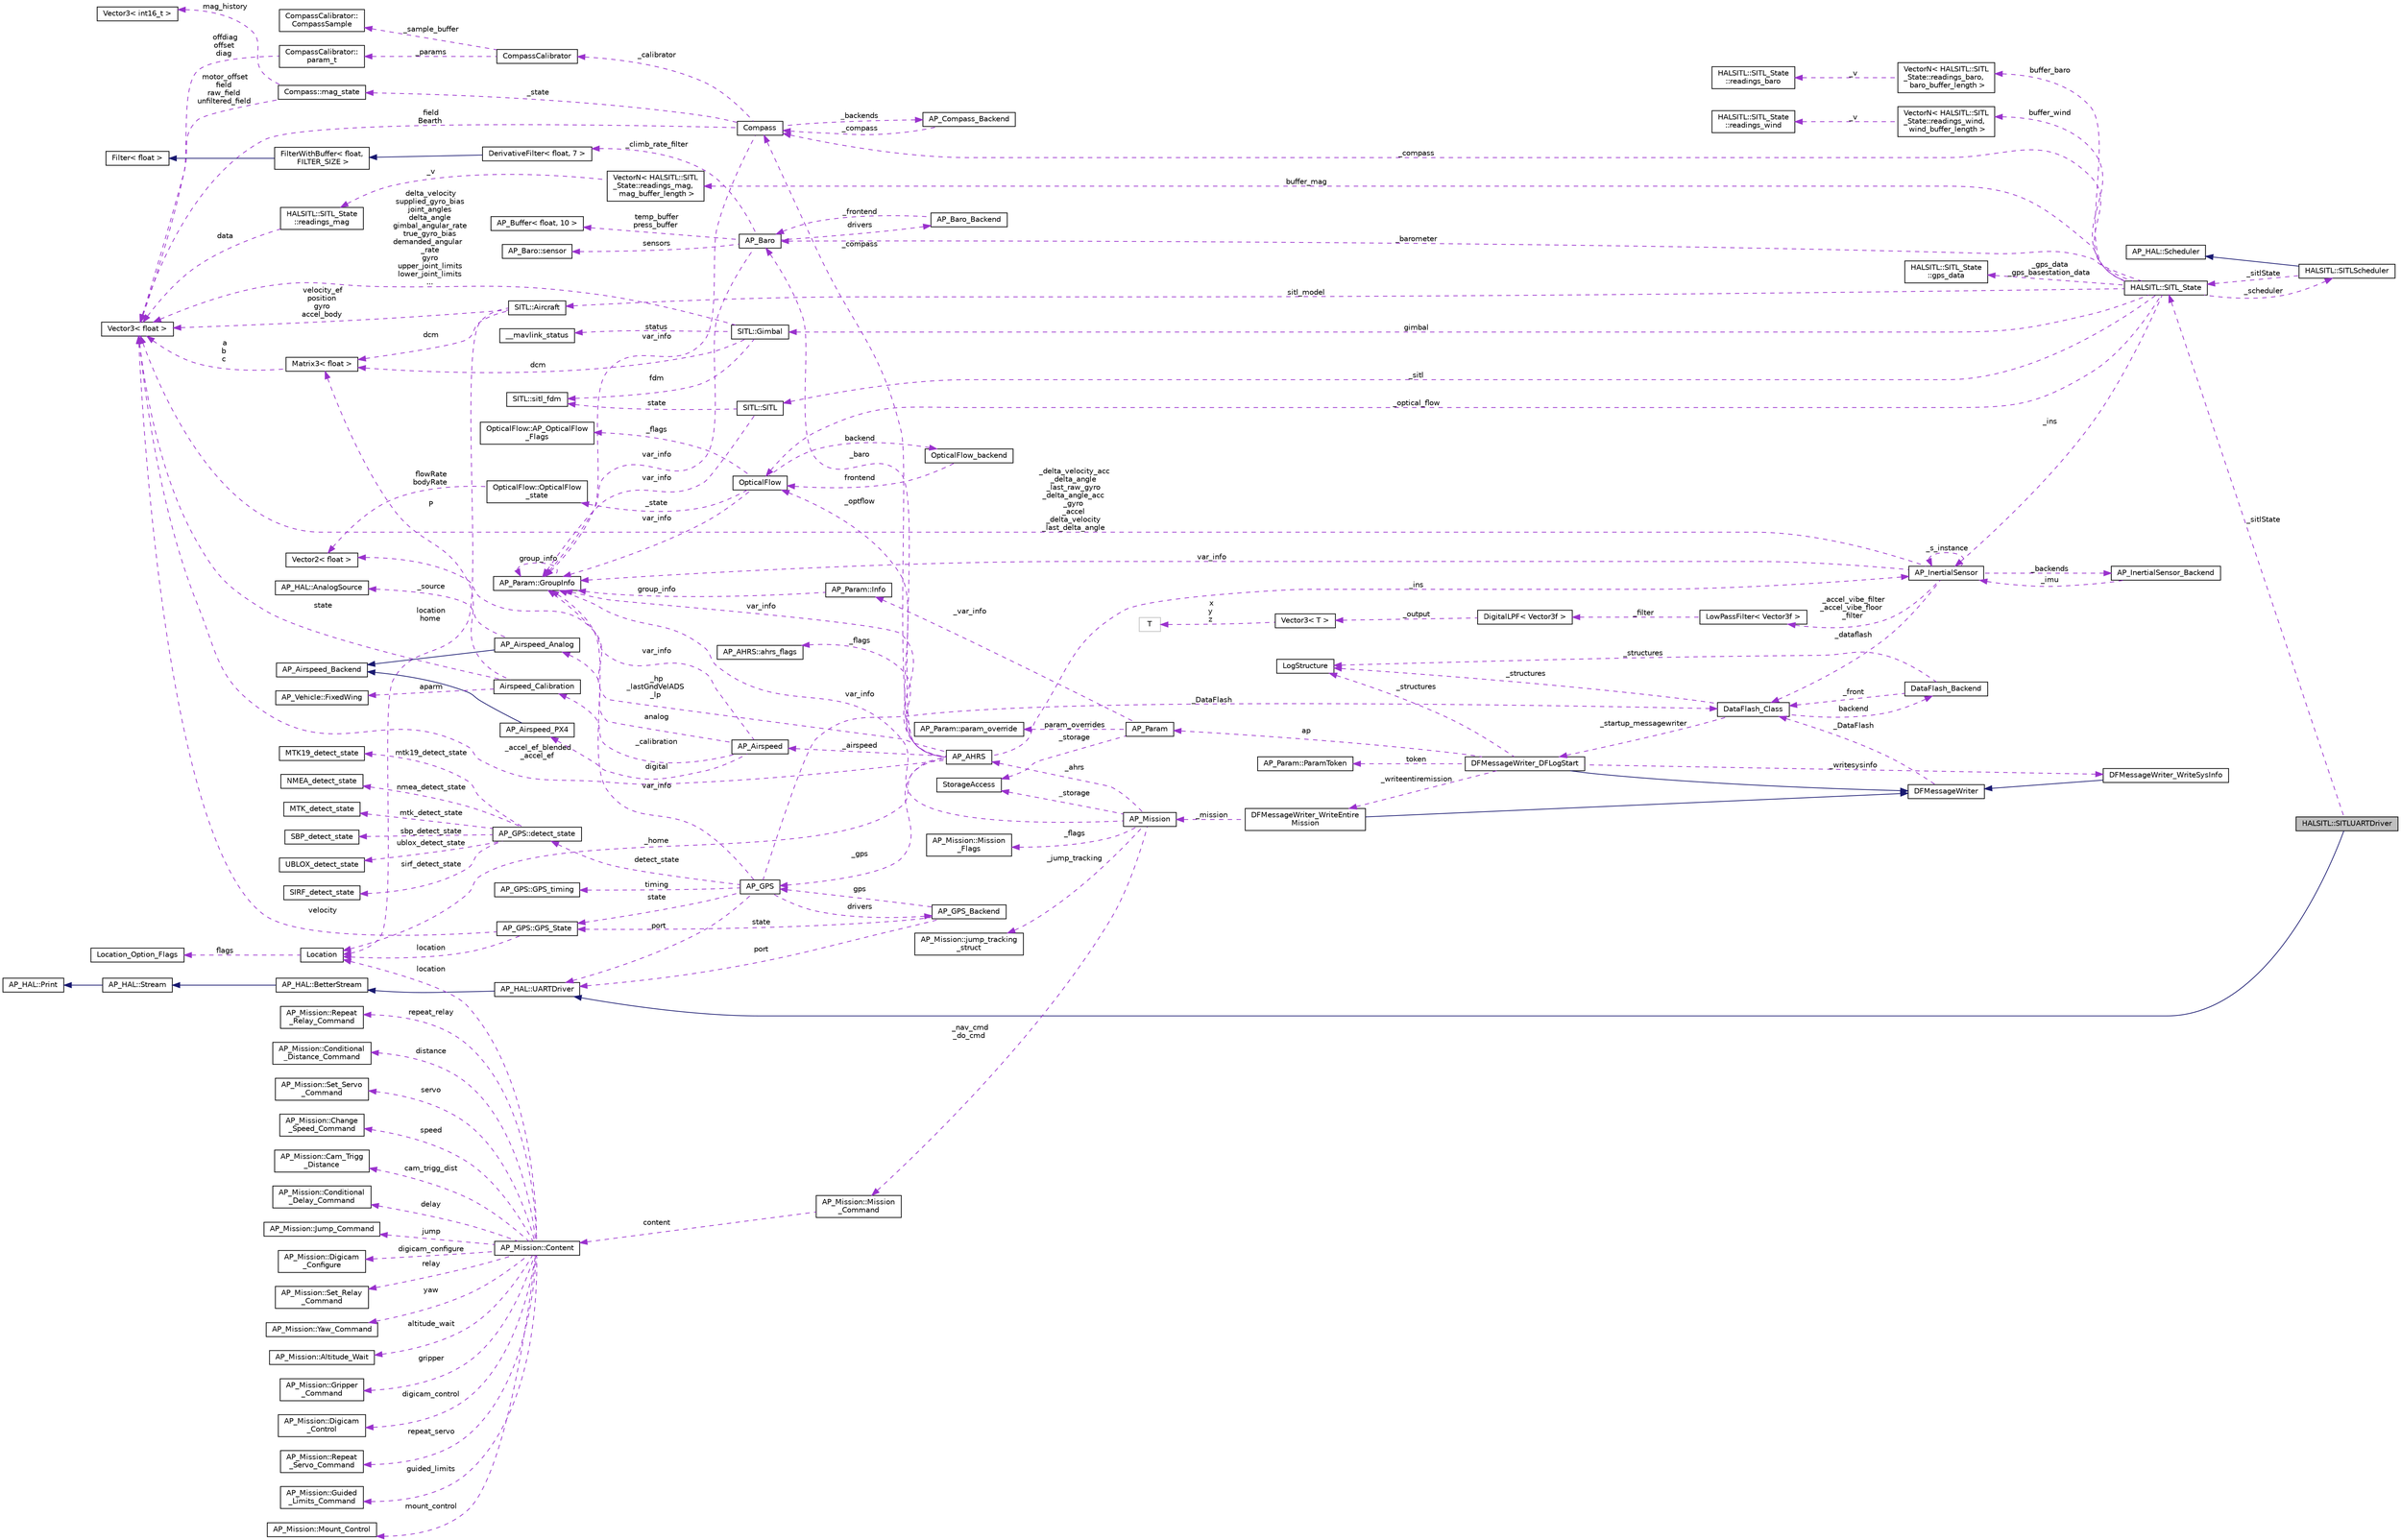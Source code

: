 digraph "HALSITL::SITLUARTDriver"
{
 // INTERACTIVE_SVG=YES
  edge [fontname="Helvetica",fontsize="10",labelfontname="Helvetica",labelfontsize="10"];
  node [fontname="Helvetica",fontsize="10",shape=record];
  rankdir="LR";
  Node1 [label="HALSITL::SITLUARTDriver",height=0.2,width=0.4,color="black", fillcolor="grey75", style="filled", fontcolor="black"];
  Node2 -> Node1 [dir="back",color="midnightblue",fontsize="10",style="solid",fontname="Helvetica"];
  Node2 [label="AP_HAL::UARTDriver",height=0.2,width=0.4,color="black", fillcolor="white", style="filled",URL="$classAP__HAL_1_1UARTDriver.html"];
  Node3 -> Node2 [dir="back",color="midnightblue",fontsize="10",style="solid",fontname="Helvetica"];
  Node3 [label="AP_HAL::BetterStream",height=0.2,width=0.4,color="black", fillcolor="white", style="filled",URL="$classAP__HAL_1_1BetterStream.html"];
  Node4 -> Node3 [dir="back",color="midnightblue",fontsize="10",style="solid",fontname="Helvetica"];
  Node4 [label="AP_HAL::Stream",height=0.2,width=0.4,color="black", fillcolor="white", style="filled",URL="$classAP__HAL_1_1Stream.html"];
  Node5 -> Node4 [dir="back",color="midnightblue",fontsize="10",style="solid",fontname="Helvetica"];
  Node5 [label="AP_HAL::Print",height=0.2,width=0.4,color="black", fillcolor="white", style="filled",URL="$classAP__HAL_1_1Print.html"];
  Node6 -> Node1 [dir="back",color="darkorchid3",fontsize="10",style="dashed",label=" _sitlState" ,fontname="Helvetica"];
  Node6 [label="HALSITL::SITL_State",height=0.2,width=0.4,color="black", fillcolor="white", style="filled",URL="$classHALSITL_1_1SITL__State.html"];
  Node7 -> Node6 [dir="back",color="darkorchid3",fontsize="10",style="dashed",label=" gimbal" ,fontname="Helvetica"];
  Node7 [label="SITL::Gimbal",height=0.2,width=0.4,color="black", fillcolor="white", style="filled",URL="$classSITL_1_1Gimbal.html"];
  Node8 -> Node7 [dir="back",color="darkorchid3",fontsize="10",style="dashed",label=" dcm" ,fontname="Helvetica"];
  Node8 [label="Matrix3\< float \>",height=0.2,width=0.4,color="black", fillcolor="white", style="filled",URL="$classMatrix3.html"];
  Node9 -> Node8 [dir="back",color="darkorchid3",fontsize="10",style="dashed",label=" a\nb\nc" ,fontname="Helvetica"];
  Node9 [label="Vector3\< float \>",height=0.2,width=0.4,color="black", fillcolor="white", style="filled",URL="$classVector3.html"];
  Node10 -> Node7 [dir="back",color="darkorchid3",fontsize="10",style="dashed",label=" status" ,fontname="Helvetica"];
  Node10 [label="__mavlink_status",height=0.2,width=0.4,color="black", fillcolor="white", style="filled",URL="$struct____mavlink__status.html"];
  Node9 -> Node7 [dir="back",color="darkorchid3",fontsize="10",style="dashed",label=" delta_velocity\nsupplied_gyro_bias\njoint_angles\ndelta_angle\ngimbal_angular_rate\ntrue_gyro_bias\ndemanded_angular\l_rate\ngyro\nupper_joint_limits\nlower_joint_limits\n..." ,fontname="Helvetica"];
  Node11 -> Node7 [dir="back",color="darkorchid3",fontsize="10",style="dashed",label=" fdm" ,fontname="Helvetica"];
  Node11 [label="SITL::sitl_fdm",height=0.2,width=0.4,color="black", fillcolor="white", style="filled",URL="$structSITL_1_1sitl__fdm.html"];
  Node12 -> Node6 [dir="back",color="darkorchid3",fontsize="10",style="dashed",label=" sitl_model" ,fontname="Helvetica"];
  Node12 [label="SITL::Aircraft",height=0.2,width=0.4,color="black", fillcolor="white", style="filled",URL="$classSITL_1_1Aircraft.html"];
  Node8 -> Node12 [dir="back",color="darkorchid3",fontsize="10",style="dashed",label=" dcm" ,fontname="Helvetica"];
  Node9 -> Node12 [dir="back",color="darkorchid3",fontsize="10",style="dashed",label=" velocity_ef\nposition\ngyro\naccel_body" ,fontname="Helvetica"];
  Node13 -> Node12 [dir="back",color="darkorchid3",fontsize="10",style="dashed",label=" location\nhome" ,fontname="Helvetica"];
  Node13 [label="Location",height=0.2,width=0.4,color="black", fillcolor="white", style="filled",URL="$structLocation.html"];
  Node14 -> Node13 [dir="back",color="darkorchid3",fontsize="10",style="dashed",label=" flags" ,fontname="Helvetica"];
  Node14 [label="Location_Option_Flags",height=0.2,width=0.4,color="black", fillcolor="white", style="filled",URL="$structLocation__Option__Flags.html"];
  Node15 -> Node6 [dir="back",color="darkorchid3",fontsize="10",style="dashed",label=" buffer_baro" ,fontname="Helvetica"];
  Node15 [label="VectorN\< HALSITL::SITL\l_State::readings_baro,\l baro_buffer_length \>",height=0.2,width=0.4,color="black", fillcolor="white", style="filled",URL="$classVectorN.html"];
  Node16 -> Node15 [dir="back",color="darkorchid3",fontsize="10",style="dashed",label=" _v" ,fontname="Helvetica"];
  Node16 [label="HALSITL::SITL_State\l::readings_baro",height=0.2,width=0.4,color="black", fillcolor="white", style="filled",URL="$structHALSITL_1_1SITL__State_1_1readings__baro.html"];
  Node17 -> Node6 [dir="back",color="darkorchid3",fontsize="10",style="dashed",label=" buffer_mag" ,fontname="Helvetica"];
  Node17 [label="VectorN\< HALSITL::SITL\l_State::readings_mag,\l mag_buffer_length \>",height=0.2,width=0.4,color="black", fillcolor="white", style="filled",URL="$classVectorN.html"];
  Node18 -> Node17 [dir="back",color="darkorchid3",fontsize="10",style="dashed",label=" _v" ,fontname="Helvetica"];
  Node18 [label="HALSITL::SITL_State\l::readings_mag",height=0.2,width=0.4,color="black", fillcolor="white", style="filled",URL="$structHALSITL_1_1SITL__State_1_1readings__mag.html"];
  Node9 -> Node18 [dir="back",color="darkorchid3",fontsize="10",style="dashed",label=" data" ,fontname="Helvetica"];
  Node19 -> Node6 [dir="back",color="darkorchid3",fontsize="10",style="dashed",label=" _barometer" ,fontname="Helvetica"];
  Node19 [label="AP_Baro",height=0.2,width=0.4,color="black", fillcolor="white", style="filled",URL="$classAP__Baro.html"];
  Node20 -> Node19 [dir="back",color="darkorchid3",fontsize="10",style="dashed",label=" sensors" ,fontname="Helvetica"];
  Node20 [label="AP_Baro::sensor",height=0.2,width=0.4,color="black", fillcolor="white", style="filled",URL="$structAP__Baro_1_1sensor.html"];
  Node21 -> Node19 [dir="back",color="darkorchid3",fontsize="10",style="dashed",label=" temp_buffer\npress_buffer" ,fontname="Helvetica"];
  Node21 [label="AP_Buffer\< float, 10 \>",height=0.2,width=0.4,color="black", fillcolor="white", style="filled",URL="$classAP__Buffer.html"];
  Node22 -> Node19 [dir="back",color="darkorchid3",fontsize="10",style="dashed",label=" _climb_rate_filter" ,fontname="Helvetica"];
  Node22 [label="DerivativeFilter\< float, 7 \>",height=0.2,width=0.4,color="black", fillcolor="white", style="filled",URL="$classDerivativeFilter.html"];
  Node23 -> Node22 [dir="back",color="midnightblue",fontsize="10",style="solid",fontname="Helvetica"];
  Node23 [label="FilterWithBuffer\< float,\l FILTER_SIZE \>",height=0.2,width=0.4,color="black", fillcolor="white", style="filled",URL="$classFilterWithBuffer.html"];
  Node24 -> Node23 [dir="back",color="midnightblue",fontsize="10",style="solid",fontname="Helvetica"];
  Node24 [label="Filter\< float \>",height=0.2,width=0.4,color="black", fillcolor="white", style="filled",URL="$classFilter.html"];
  Node25 -> Node19 [dir="back",color="darkorchid3",fontsize="10",style="dashed",label=" var_info" ,fontname="Helvetica"];
  Node25 [label="AP_Param::GroupInfo",height=0.2,width=0.4,color="black", fillcolor="white", style="filled",URL="$structAP__Param_1_1GroupInfo.html"];
  Node25 -> Node25 [dir="back",color="darkorchid3",fontsize="10",style="dashed",label=" group_info" ,fontname="Helvetica"];
  Node26 -> Node19 [dir="back",color="darkorchid3",fontsize="10",style="dashed",label=" drivers" ,fontname="Helvetica"];
  Node26 [label="AP_Baro_Backend",height=0.2,width=0.4,color="black", fillcolor="white", style="filled",URL="$classAP__Baro__Backend.html",tooltip="-*- tab-width: 4; Mode: C++; c-basic-offset: 4; indent-tabs-mode: nil -*- "];
  Node19 -> Node26 [dir="back",color="darkorchid3",fontsize="10",style="dashed",label=" _frontend" ,fontname="Helvetica"];
  Node27 -> Node6 [dir="back",color="darkorchid3",fontsize="10",style="dashed",label=" _sitl" ,fontname="Helvetica"];
  Node27 [label="SITL::SITL",height=0.2,width=0.4,color="black", fillcolor="white", style="filled",URL="$classSITL_1_1SITL.html"];
  Node25 -> Node27 [dir="back",color="darkorchid3",fontsize="10",style="dashed",label=" var_info" ,fontname="Helvetica"];
  Node11 -> Node27 [dir="back",color="darkorchid3",fontsize="10",style="dashed",label=" state" ,fontname="Helvetica"];
  Node28 -> Node6 [dir="back",color="darkorchid3",fontsize="10",style="dashed",label=" _optical_flow" ,fontname="Helvetica"];
  Node28 [label="OpticalFlow",height=0.2,width=0.4,color="black", fillcolor="white", style="filled",URL="$classOpticalFlow.html"];
  Node25 -> Node28 [dir="back",color="darkorchid3",fontsize="10",style="dashed",label=" var_info" ,fontname="Helvetica"];
  Node29 -> Node28 [dir="back",color="darkorchid3",fontsize="10",style="dashed",label=" _state" ,fontname="Helvetica"];
  Node29 [label="OpticalFlow::OpticalFlow\l_state",height=0.2,width=0.4,color="black", fillcolor="white", style="filled",URL="$structOpticalFlow_1_1OpticalFlow__state.html"];
  Node30 -> Node29 [dir="back",color="darkorchid3",fontsize="10",style="dashed",label=" flowRate\nbodyRate" ,fontname="Helvetica"];
  Node30 [label="Vector2\< float \>",height=0.2,width=0.4,color="black", fillcolor="white", style="filled",URL="$structVector2.html"];
  Node31 -> Node28 [dir="back",color="darkorchid3",fontsize="10",style="dashed",label=" backend" ,fontname="Helvetica"];
  Node31 [label="OpticalFlow_backend",height=0.2,width=0.4,color="black", fillcolor="white", style="filled",URL="$classOpticalFlow__backend.html"];
  Node28 -> Node31 [dir="back",color="darkorchid3",fontsize="10",style="dashed",label=" frontend" ,fontname="Helvetica"];
  Node32 -> Node28 [dir="back",color="darkorchid3",fontsize="10",style="dashed",label=" _flags" ,fontname="Helvetica"];
  Node32 [label="OpticalFlow::AP_OpticalFlow\l_Flags",height=0.2,width=0.4,color="black", fillcolor="white", style="filled",URL="$structOpticalFlow_1_1AP__OpticalFlow__Flags.html"];
  Node33 -> Node6 [dir="back",color="darkorchid3",fontsize="10",style="dashed",label=" _ins" ,fontname="Helvetica"];
  Node33 [label="AP_InertialSensor",height=0.2,width=0.4,color="black", fillcolor="white", style="filled",URL="$classAP__InertialSensor.html"];
  Node34 -> Node33 [dir="back",color="darkorchid3",fontsize="10",style="dashed",label=" _accel_vibe_filter\n_accel_vibe_floor\l_filter" ,fontname="Helvetica"];
  Node34 [label="LowPassFilter\< Vector3f \>",height=0.2,width=0.4,color="black", fillcolor="white", style="filled",URL="$classLowPassFilter.html"];
  Node35 -> Node34 [dir="back",color="darkorchid3",fontsize="10",style="dashed",label=" _filter" ,fontname="Helvetica"];
  Node35 [label="DigitalLPF\< Vector3f \>",height=0.2,width=0.4,color="black", fillcolor="white", style="filled",URL="$classDigitalLPF.html"];
  Node36 -> Node35 [dir="back",color="darkorchid3",fontsize="10",style="dashed",label=" _output" ,fontname="Helvetica"];
  Node36 [label="Vector3\< T \>",height=0.2,width=0.4,color="black", fillcolor="white", style="filled",URL="$classVector3.html"];
  Node37 -> Node36 [dir="back",color="darkorchid3",fontsize="10",style="dashed",label=" x\ny\nz" ,fontname="Helvetica"];
  Node37 [label="T",height=0.2,width=0.4,color="grey75", fillcolor="white", style="filled"];
  Node38 -> Node33 [dir="back",color="darkorchid3",fontsize="10",style="dashed",label=" _backends" ,fontname="Helvetica"];
  Node38 [label="AP_InertialSensor_Backend",height=0.2,width=0.4,color="black", fillcolor="white", style="filled",URL="$classAP__InertialSensor__Backend.html"];
  Node33 -> Node38 [dir="back",color="darkorchid3",fontsize="10",style="dashed",label=" _imu" ,fontname="Helvetica"];
  Node39 -> Node33 [dir="back",color="darkorchid3",fontsize="10",style="dashed",label=" _dataflash" ,fontname="Helvetica"];
  Node39 [label="DataFlash_Class",height=0.2,width=0.4,color="black", fillcolor="white", style="filled",URL="$classDataFlash__Class.html"];
  Node40 -> Node39 [dir="back",color="darkorchid3",fontsize="10",style="dashed",label=" _structures" ,fontname="Helvetica"];
  Node40 [label="LogStructure",height=0.2,width=0.4,color="black", fillcolor="white", style="filled",URL="$structLogStructure.html"];
  Node41 -> Node39 [dir="back",color="darkorchid3",fontsize="10",style="dashed",label=" backend" ,fontname="Helvetica"];
  Node41 [label="DataFlash_Backend",height=0.2,width=0.4,color="black", fillcolor="white", style="filled",URL="$classDataFlash__Backend.html"];
  Node40 -> Node41 [dir="back",color="darkorchid3",fontsize="10",style="dashed",label=" _structures" ,fontname="Helvetica"];
  Node39 -> Node41 [dir="back",color="darkorchid3",fontsize="10",style="dashed",label=" _front" ,fontname="Helvetica"];
  Node42 -> Node39 [dir="back",color="darkorchid3",fontsize="10",style="dashed",label=" _startup_messagewriter" ,fontname="Helvetica"];
  Node42 [label="DFMessageWriter_DFLogStart",height=0.2,width=0.4,color="black", fillcolor="white", style="filled",URL="$classDFMessageWriter__DFLogStart.html"];
  Node43 -> Node42 [dir="back",color="midnightblue",fontsize="10",style="solid",fontname="Helvetica"];
  Node43 [label="DFMessageWriter",height=0.2,width=0.4,color="black", fillcolor="white", style="filled",URL="$classDFMessageWriter.html"];
  Node39 -> Node43 [dir="back",color="darkorchid3",fontsize="10",style="dashed",label=" _DataFlash" ,fontname="Helvetica"];
  Node44 -> Node42 [dir="back",color="darkorchid3",fontsize="10",style="dashed",label=" _writeentiremission" ,fontname="Helvetica"];
  Node44 [label="DFMessageWriter_WriteEntire\lMission",height=0.2,width=0.4,color="black", fillcolor="white", style="filled",URL="$classDFMessageWriter__WriteEntireMission.html"];
  Node43 -> Node44 [dir="back",color="midnightblue",fontsize="10",style="solid",fontname="Helvetica"];
  Node45 -> Node44 [dir="back",color="darkorchid3",fontsize="10",style="dashed",label=" _mission" ,fontname="Helvetica"];
  Node45 [label="AP_Mission",height=0.2,width=0.4,color="black", fillcolor="white", style="filled",URL="$classAP__Mission.html",tooltip="Object managing Mission. "];
  Node46 -> Node45 [dir="back",color="darkorchid3",fontsize="10",style="dashed",label=" _storage" ,fontname="Helvetica"];
  Node46 [label="StorageAccess",height=0.2,width=0.4,color="black", fillcolor="white", style="filled",URL="$classStorageAccess.html"];
  Node47 -> Node45 [dir="back",color="darkorchid3",fontsize="10",style="dashed",label=" _nav_cmd\n_do_cmd" ,fontname="Helvetica"];
  Node47 [label="AP_Mission::Mission\l_Command",height=0.2,width=0.4,color="black", fillcolor="white", style="filled",URL="$structAP__Mission_1_1Mission__Command.html"];
  Node48 -> Node47 [dir="back",color="darkorchid3",fontsize="10",style="dashed",label=" content" ,fontname="Helvetica"];
  Node48 [label="AP_Mission::Content",height=0.2,width=0.4,color="black", fillcolor="white", style="filled",URL="$unionAP__Mission_1_1Content.html"];
  Node49 -> Node48 [dir="back",color="darkorchid3",fontsize="10",style="dashed",label=" guided_limits" ,fontname="Helvetica"];
  Node49 [label="AP_Mission::Guided\l_Limits_Command",height=0.2,width=0.4,color="black", fillcolor="white", style="filled",URL="$structAP__Mission_1_1Guided__Limits__Command.html"];
  Node50 -> Node48 [dir="back",color="darkorchid3",fontsize="10",style="dashed",label=" mount_control" ,fontname="Helvetica"];
  Node50 [label="AP_Mission::Mount_Control",height=0.2,width=0.4,color="black", fillcolor="white", style="filled",URL="$structAP__Mission_1_1Mount__Control.html"];
  Node51 -> Node48 [dir="back",color="darkorchid3",fontsize="10",style="dashed",label=" repeat_relay" ,fontname="Helvetica"];
  Node51 [label="AP_Mission::Repeat\l_Relay_Command",height=0.2,width=0.4,color="black", fillcolor="white", style="filled",URL="$structAP__Mission_1_1Repeat__Relay__Command.html"];
  Node52 -> Node48 [dir="back",color="darkorchid3",fontsize="10",style="dashed",label=" distance" ,fontname="Helvetica"];
  Node52 [label="AP_Mission::Conditional\l_Distance_Command",height=0.2,width=0.4,color="black", fillcolor="white", style="filled",URL="$structAP__Mission_1_1Conditional__Distance__Command.html"];
  Node53 -> Node48 [dir="back",color="darkorchid3",fontsize="10",style="dashed",label=" servo" ,fontname="Helvetica"];
  Node53 [label="AP_Mission::Set_Servo\l_Command",height=0.2,width=0.4,color="black", fillcolor="white", style="filled",URL="$structAP__Mission_1_1Set__Servo__Command.html"];
  Node54 -> Node48 [dir="back",color="darkorchid3",fontsize="10",style="dashed",label=" speed" ,fontname="Helvetica"];
  Node54 [label="AP_Mission::Change\l_Speed_Command",height=0.2,width=0.4,color="black", fillcolor="white", style="filled",URL="$structAP__Mission_1_1Change__Speed__Command.html"];
  Node55 -> Node48 [dir="back",color="darkorchid3",fontsize="10",style="dashed",label=" cam_trigg_dist" ,fontname="Helvetica"];
  Node55 [label="AP_Mission::Cam_Trigg\l_Distance",height=0.2,width=0.4,color="black", fillcolor="white", style="filled",URL="$structAP__Mission_1_1Cam__Trigg__Distance.html"];
  Node56 -> Node48 [dir="back",color="darkorchid3",fontsize="10",style="dashed",label=" delay" ,fontname="Helvetica"];
  Node56 [label="AP_Mission::Conditional\l_Delay_Command",height=0.2,width=0.4,color="black", fillcolor="white", style="filled",URL="$structAP__Mission_1_1Conditional__Delay__Command.html"];
  Node57 -> Node48 [dir="back",color="darkorchid3",fontsize="10",style="dashed",label=" jump" ,fontname="Helvetica"];
  Node57 [label="AP_Mission::Jump_Command",height=0.2,width=0.4,color="black", fillcolor="white", style="filled",URL="$structAP__Mission_1_1Jump__Command.html"];
  Node13 -> Node48 [dir="back",color="darkorchid3",fontsize="10",style="dashed",label=" location" ,fontname="Helvetica"];
  Node58 -> Node48 [dir="back",color="darkorchid3",fontsize="10",style="dashed",label=" digicam_configure" ,fontname="Helvetica"];
  Node58 [label="AP_Mission::Digicam\l_Configure",height=0.2,width=0.4,color="black", fillcolor="white", style="filled",URL="$structAP__Mission_1_1Digicam__Configure.html"];
  Node59 -> Node48 [dir="back",color="darkorchid3",fontsize="10",style="dashed",label=" relay" ,fontname="Helvetica"];
  Node59 [label="AP_Mission::Set_Relay\l_Command",height=0.2,width=0.4,color="black", fillcolor="white", style="filled",URL="$structAP__Mission_1_1Set__Relay__Command.html"];
  Node60 -> Node48 [dir="back",color="darkorchid3",fontsize="10",style="dashed",label=" yaw" ,fontname="Helvetica"];
  Node60 [label="AP_Mission::Yaw_Command",height=0.2,width=0.4,color="black", fillcolor="white", style="filled",URL="$structAP__Mission_1_1Yaw__Command.html"];
  Node61 -> Node48 [dir="back",color="darkorchid3",fontsize="10",style="dashed",label=" altitude_wait" ,fontname="Helvetica"];
  Node61 [label="AP_Mission::Altitude_Wait",height=0.2,width=0.4,color="black", fillcolor="white", style="filled",URL="$structAP__Mission_1_1Altitude__Wait.html"];
  Node62 -> Node48 [dir="back",color="darkorchid3",fontsize="10",style="dashed",label=" gripper" ,fontname="Helvetica"];
  Node62 [label="AP_Mission::Gripper\l_Command",height=0.2,width=0.4,color="black", fillcolor="white", style="filled",URL="$structAP__Mission_1_1Gripper__Command.html"];
  Node63 -> Node48 [dir="back",color="darkorchid3",fontsize="10",style="dashed",label=" digicam_control" ,fontname="Helvetica"];
  Node63 [label="AP_Mission::Digicam\l_Control",height=0.2,width=0.4,color="black", fillcolor="white", style="filled",URL="$structAP__Mission_1_1Digicam__Control.html"];
  Node64 -> Node48 [dir="back",color="darkorchid3",fontsize="10",style="dashed",label=" repeat_servo" ,fontname="Helvetica"];
  Node64 [label="AP_Mission::Repeat\l_Servo_Command",height=0.2,width=0.4,color="black", fillcolor="white", style="filled",URL="$structAP__Mission_1_1Repeat__Servo__Command.html"];
  Node25 -> Node45 [dir="back",color="darkorchid3",fontsize="10",style="dashed",label=" var_info" ,fontname="Helvetica"];
  Node65 -> Node45 [dir="back",color="darkorchid3",fontsize="10",style="dashed",label=" _flags" ,fontname="Helvetica"];
  Node65 [label="AP_Mission::Mission\l_Flags",height=0.2,width=0.4,color="black", fillcolor="white", style="filled",URL="$structAP__Mission_1_1Mission__Flags.html"];
  Node66 -> Node45 [dir="back",color="darkorchid3",fontsize="10",style="dashed",label=" _ahrs" ,fontname="Helvetica"];
  Node66 [label="AP_AHRS",height=0.2,width=0.4,color="black", fillcolor="white", style="filled",URL="$classAP__AHRS.html"];
  Node67 -> Node66 [dir="back",color="darkorchid3",fontsize="10",style="dashed",label=" _flags" ,fontname="Helvetica"];
  Node67 [label="AP_AHRS::ahrs_flags",height=0.2,width=0.4,color="black", fillcolor="white", style="filled",URL="$structAP__AHRS_1_1ahrs__flags.html"];
  Node19 -> Node66 [dir="back",color="darkorchid3",fontsize="10",style="dashed",label=" _baro" ,fontname="Helvetica"];
  Node28 -> Node66 [dir="back",color="darkorchid3",fontsize="10",style="dashed",label=" _optflow" ,fontname="Helvetica"];
  Node25 -> Node66 [dir="back",color="darkorchid3",fontsize="10",style="dashed",label=" var_info" ,fontname="Helvetica"];
  Node9 -> Node66 [dir="back",color="darkorchid3",fontsize="10",style="dashed",label=" _accel_ef_blended\n_accel_ef" ,fontname="Helvetica"];
  Node33 -> Node66 [dir="back",color="darkorchid3",fontsize="10",style="dashed",label=" _ins" ,fontname="Helvetica"];
  Node68 -> Node66 [dir="back",color="darkorchid3",fontsize="10",style="dashed",label=" _airspeed" ,fontname="Helvetica"];
  Node68 [label="AP_Airspeed",height=0.2,width=0.4,color="black", fillcolor="white", style="filled",URL="$classAP__Airspeed.html"];
  Node69 -> Node68 [dir="back",color="darkorchid3",fontsize="10",style="dashed",label=" analog" ,fontname="Helvetica"];
  Node69 [label="AP_Airspeed_Analog",height=0.2,width=0.4,color="black", fillcolor="white", style="filled",URL="$classAP__Airspeed__Analog.html",tooltip="-*- tab-width: 4; Mode: C++; c-basic-offset: 4; indent-tabs-mode: nil -*- "];
  Node70 -> Node69 [dir="back",color="midnightblue",fontsize="10",style="solid",fontname="Helvetica"];
  Node70 [label="AP_Airspeed_Backend",height=0.2,width=0.4,color="black", fillcolor="white", style="filled",URL="$classAP__Airspeed__Backend.html",tooltip="-*- tab-width: 4; Mode: C++; c-basic-offset: 4; indent-tabs-mode: nil -*- "];
  Node71 -> Node69 [dir="back",color="darkorchid3",fontsize="10",style="dashed",label=" _source" ,fontname="Helvetica"];
  Node71 [label="AP_HAL::AnalogSource",height=0.2,width=0.4,color="black", fillcolor="white", style="filled",URL="$classAP__HAL_1_1AnalogSource.html"];
  Node25 -> Node68 [dir="back",color="darkorchid3",fontsize="10",style="dashed",label=" var_info" ,fontname="Helvetica"];
  Node72 -> Node68 [dir="back",color="darkorchid3",fontsize="10",style="dashed",label=" digital" ,fontname="Helvetica"];
  Node72 [label="AP_Airspeed_PX4",height=0.2,width=0.4,color="black", fillcolor="white", style="filled",URL="$classAP__Airspeed__PX4.html",tooltip="-*- tab-width: 4; Mode: C++; c-basic-offset: 4; indent-tabs-mode: nil -*- "];
  Node70 -> Node72 [dir="back",color="midnightblue",fontsize="10",style="solid",fontname="Helvetica"];
  Node73 -> Node68 [dir="back",color="darkorchid3",fontsize="10",style="dashed",label=" _calibration" ,fontname="Helvetica"];
  Node73 [label="Airspeed_Calibration",height=0.2,width=0.4,color="black", fillcolor="white", style="filled",URL="$classAirspeed__Calibration.html",tooltip="-*- tab-width: 4; Mode: C++; c-basic-offset: 4; indent-tabs-mode: nil -*- "];
  Node8 -> Node73 [dir="back",color="darkorchid3",fontsize="10",style="dashed",label=" P" ,fontname="Helvetica"];
  Node9 -> Node73 [dir="back",color="darkorchid3",fontsize="10",style="dashed",label=" state" ,fontname="Helvetica"];
  Node74 -> Node73 [dir="back",color="darkorchid3",fontsize="10",style="dashed",label=" aparm" ,fontname="Helvetica"];
  Node74 [label="AP_Vehicle::FixedWing",height=0.2,width=0.4,color="black", fillcolor="white", style="filled",URL="$structAP__Vehicle_1_1FixedWing.html"];
  Node30 -> Node66 [dir="back",color="darkorchid3",fontsize="10",style="dashed",label=" _hp\n_lastGndVelADS\n_lp" ,fontname="Helvetica"];
  Node75 -> Node66 [dir="back",color="darkorchid3",fontsize="10",style="dashed",label=" _gps" ,fontname="Helvetica"];
  Node75 [label="AP_GPS",height=0.2,width=0.4,color="black", fillcolor="white", style="filled",URL="$classAP__GPS.html"];
  Node76 -> Node75 [dir="back",color="darkorchid3",fontsize="10",style="dashed",label=" detect_state" ,fontname="Helvetica"];
  Node76 [label="AP_GPS::detect_state",height=0.2,width=0.4,color="black", fillcolor="white", style="filled",URL="$structAP__GPS_1_1detect__state.html"];
  Node77 -> Node76 [dir="back",color="darkorchid3",fontsize="10",style="dashed",label=" sbp_detect_state" ,fontname="Helvetica"];
  Node77 [label="SBP_detect_state",height=0.2,width=0.4,color="black", fillcolor="white", style="filled",URL="$structSBP__detect__state.html"];
  Node78 -> Node76 [dir="back",color="darkorchid3",fontsize="10",style="dashed",label=" ublox_detect_state" ,fontname="Helvetica"];
  Node78 [label="UBLOX_detect_state",height=0.2,width=0.4,color="black", fillcolor="white", style="filled",URL="$structUBLOX__detect__state.html"];
  Node79 -> Node76 [dir="back",color="darkorchid3",fontsize="10",style="dashed",label=" sirf_detect_state" ,fontname="Helvetica"];
  Node79 [label="SIRF_detect_state",height=0.2,width=0.4,color="black", fillcolor="white", style="filled",URL="$structSIRF__detect__state.html"];
  Node80 -> Node76 [dir="back",color="darkorchid3",fontsize="10",style="dashed",label=" mtk19_detect_state" ,fontname="Helvetica"];
  Node80 [label="MTK19_detect_state",height=0.2,width=0.4,color="black", fillcolor="white", style="filled",URL="$structMTK19__detect__state.html"];
  Node81 -> Node76 [dir="back",color="darkorchid3",fontsize="10",style="dashed",label=" nmea_detect_state" ,fontname="Helvetica"];
  Node81 [label="NMEA_detect_state",height=0.2,width=0.4,color="black", fillcolor="white", style="filled",URL="$structNMEA__detect__state.html"];
  Node82 -> Node76 [dir="back",color="darkorchid3",fontsize="10",style="dashed",label=" mtk_detect_state" ,fontname="Helvetica"];
  Node82 [label="MTK_detect_state",height=0.2,width=0.4,color="black", fillcolor="white", style="filled",URL="$structMTK__detect__state.html"];
  Node83 -> Node75 [dir="back",color="darkorchid3",fontsize="10",style="dashed",label=" timing" ,fontname="Helvetica"];
  Node83 [label="AP_GPS::GPS_timing",height=0.2,width=0.4,color="black", fillcolor="white", style="filled",URL="$structAP__GPS_1_1GPS__timing.html"];
  Node84 -> Node75 [dir="back",color="darkorchid3",fontsize="10",style="dashed",label=" drivers" ,fontname="Helvetica"];
  Node84 [label="AP_GPS_Backend",height=0.2,width=0.4,color="black", fillcolor="white", style="filled",URL="$classAP__GPS__Backend.html"];
  Node2 -> Node84 [dir="back",color="darkorchid3",fontsize="10",style="dashed",label=" port" ,fontname="Helvetica"];
  Node75 -> Node84 [dir="back",color="darkorchid3",fontsize="10",style="dashed",label=" gps" ,fontname="Helvetica"];
  Node85 -> Node84 [dir="back",color="darkorchid3",fontsize="10",style="dashed",label=" state" ,fontname="Helvetica"];
  Node85 [label="AP_GPS::GPS_State",height=0.2,width=0.4,color="black", fillcolor="white", style="filled",URL="$structAP__GPS_1_1GPS__State.html"];
  Node9 -> Node85 [dir="back",color="darkorchid3",fontsize="10",style="dashed",label=" velocity" ,fontname="Helvetica"];
  Node13 -> Node85 [dir="back",color="darkorchid3",fontsize="10",style="dashed",label=" location" ,fontname="Helvetica"];
  Node39 -> Node75 [dir="back",color="darkorchid3",fontsize="10",style="dashed",label=" _DataFlash" ,fontname="Helvetica"];
  Node2 -> Node75 [dir="back",color="darkorchid3",fontsize="10",style="dashed",label=" _port" ,fontname="Helvetica"];
  Node25 -> Node75 [dir="back",color="darkorchid3",fontsize="10",style="dashed",label=" var_info" ,fontname="Helvetica"];
  Node85 -> Node75 [dir="back",color="darkorchid3",fontsize="10",style="dashed",label=" state" ,fontname="Helvetica"];
  Node13 -> Node66 [dir="back",color="darkorchid3",fontsize="10",style="dashed",label=" _home" ,fontname="Helvetica"];
  Node86 -> Node66 [dir="back",color="darkorchid3",fontsize="10",style="dashed",label=" _compass" ,fontname="Helvetica"];
  Node86 [label="Compass",height=0.2,width=0.4,color="black", fillcolor="white", style="filled",URL="$classCompass.html"];
  Node25 -> Node86 [dir="back",color="darkorchid3",fontsize="10",style="dashed",label=" var_info" ,fontname="Helvetica"];
  Node9 -> Node86 [dir="back",color="darkorchid3",fontsize="10",style="dashed",label=" field\nBearth" ,fontname="Helvetica"];
  Node87 -> Node86 [dir="back",color="darkorchid3",fontsize="10",style="dashed",label=" _calibrator" ,fontname="Helvetica"];
  Node87 [label="CompassCalibrator",height=0.2,width=0.4,color="black", fillcolor="white", style="filled",URL="$classCompassCalibrator.html"];
  Node88 -> Node87 [dir="back",color="darkorchid3",fontsize="10",style="dashed",label=" _params" ,fontname="Helvetica"];
  Node88 [label="CompassCalibrator::\lparam_t",height=0.2,width=0.4,color="black", fillcolor="white", style="filled",URL="$classCompassCalibrator_1_1param__t.html"];
  Node9 -> Node88 [dir="back",color="darkorchid3",fontsize="10",style="dashed",label=" offdiag\noffset\ndiag" ,fontname="Helvetica"];
  Node89 -> Node87 [dir="back",color="darkorchid3",fontsize="10",style="dashed",label=" _sample_buffer" ,fontname="Helvetica"];
  Node89 [label="CompassCalibrator::\lCompassSample",height=0.2,width=0.4,color="black", fillcolor="white", style="filled",URL="$classCompassCalibrator_1_1CompassSample.html"];
  Node90 -> Node86 [dir="back",color="darkorchid3",fontsize="10",style="dashed",label=" _backends" ,fontname="Helvetica"];
  Node90 [label="AP_Compass_Backend",height=0.2,width=0.4,color="black", fillcolor="white", style="filled",URL="$classAP__Compass__Backend.html"];
  Node86 -> Node90 [dir="back",color="darkorchid3",fontsize="10",style="dashed",label=" _compass" ,fontname="Helvetica"];
  Node91 -> Node86 [dir="back",color="darkorchid3",fontsize="10",style="dashed",label=" _state" ,fontname="Helvetica"];
  Node91 [label="Compass::mag_state",height=0.2,width=0.4,color="black", fillcolor="white", style="filled",URL="$structCompass_1_1mag__state.html"];
  Node9 -> Node91 [dir="back",color="darkorchid3",fontsize="10",style="dashed",label=" motor_offset\nfield\nraw_field\nunfiltered_field" ,fontname="Helvetica"];
  Node92 -> Node91 [dir="back",color="darkorchid3",fontsize="10",style="dashed",label=" mag_history" ,fontname="Helvetica"];
  Node92 [label="Vector3\< int16_t \>",height=0.2,width=0.4,color="black", fillcolor="white", style="filled",URL="$classVector3.html"];
  Node93 -> Node45 [dir="back",color="darkorchid3",fontsize="10",style="dashed",label=" _jump_tracking" ,fontname="Helvetica"];
  Node93 [label="AP_Mission::jump_tracking\l_struct",height=0.2,width=0.4,color="black", fillcolor="white", style="filled",URL="$structAP__Mission_1_1jump__tracking__struct.html"];
  Node94 -> Node42 [dir="back",color="darkorchid3",fontsize="10",style="dashed",label=" _writesysinfo" ,fontname="Helvetica"];
  Node94 [label="DFMessageWriter_WriteSysInfo",height=0.2,width=0.4,color="black", fillcolor="white", style="filled",URL="$classDFMessageWriter__WriteSysInfo.html"];
  Node43 -> Node94 [dir="back",color="midnightblue",fontsize="10",style="solid",fontname="Helvetica"];
  Node95 -> Node42 [dir="back",color="darkorchid3",fontsize="10",style="dashed",label=" token" ,fontname="Helvetica"];
  Node95 [label="AP_Param::ParamToken",height=0.2,width=0.4,color="black", fillcolor="white", style="filled",URL="$structAP__Param_1_1ParamToken.html"];
  Node40 -> Node42 [dir="back",color="darkorchid3",fontsize="10",style="dashed",label=" _structures" ,fontname="Helvetica"];
  Node96 -> Node42 [dir="back",color="darkorchid3",fontsize="10",style="dashed",label=" ap" ,fontname="Helvetica"];
  Node96 [label="AP_Param",height=0.2,width=0.4,color="black", fillcolor="white", style="filled",URL="$classAP__Param.html"];
  Node46 -> Node96 [dir="back",color="darkorchid3",fontsize="10",style="dashed",label=" _storage" ,fontname="Helvetica"];
  Node97 -> Node96 [dir="back",color="darkorchid3",fontsize="10",style="dashed",label=" _var_info" ,fontname="Helvetica"];
  Node97 [label="AP_Param::Info",height=0.2,width=0.4,color="black", fillcolor="white", style="filled",URL="$structAP__Param_1_1Info.html"];
  Node25 -> Node97 [dir="back",color="darkorchid3",fontsize="10",style="dashed",label=" group_info" ,fontname="Helvetica"];
  Node98 -> Node96 [dir="back",color="darkorchid3",fontsize="10",style="dashed",label=" param_overrides" ,fontname="Helvetica"];
  Node98 [label="AP_Param::param_override",height=0.2,width=0.4,color="black", fillcolor="white", style="filled",URL="$structAP__Param_1_1param__override.html"];
  Node25 -> Node33 [dir="back",color="darkorchid3",fontsize="10",style="dashed",label=" var_info" ,fontname="Helvetica"];
  Node33 -> Node33 [dir="back",color="darkorchid3",fontsize="10",style="dashed",label=" _s_instance" ,fontname="Helvetica"];
  Node9 -> Node33 [dir="back",color="darkorchid3",fontsize="10",style="dashed",label=" _delta_velocity_acc\n_delta_angle\n_last_raw_gyro\n_delta_angle_acc\n_gyro\n_accel\n_delta_velocity\n_last_delta_angle" ,fontname="Helvetica"];
  Node99 -> Node6 [dir="back",color="darkorchid3",fontsize="10",style="dashed",label=" _gps_data\n_gps_basestation_data" ,fontname="Helvetica"];
  Node99 [label="HALSITL::SITL_State\l::gps_data",height=0.2,width=0.4,color="black", fillcolor="white", style="filled",URL="$structHALSITL_1_1SITL__State_1_1gps__data.html"];
  Node100 -> Node6 [dir="back",color="darkorchid3",fontsize="10",style="dashed",label=" _scheduler" ,fontname="Helvetica"];
  Node100 [label="HALSITL::SITLScheduler",height=0.2,width=0.4,color="black", fillcolor="white", style="filled",URL="$classHALSITL_1_1SITLScheduler.html"];
  Node101 -> Node100 [dir="back",color="midnightblue",fontsize="10",style="solid",fontname="Helvetica"];
  Node101 [label="AP_HAL::Scheduler",height=0.2,width=0.4,color="black", fillcolor="white", style="filled",URL="$classAP__HAL_1_1Scheduler.html"];
  Node6 -> Node100 [dir="back",color="darkorchid3",fontsize="10",style="dashed",label=" _sitlState" ,fontname="Helvetica"];
  Node102 -> Node6 [dir="back",color="darkorchid3",fontsize="10",style="dashed",label=" buffer_wind" ,fontname="Helvetica"];
  Node102 [label="VectorN\< HALSITL::SITL\l_State::readings_wind,\l wind_buffer_length \>",height=0.2,width=0.4,color="black", fillcolor="white", style="filled",URL="$classVectorN.html"];
  Node103 -> Node102 [dir="back",color="darkorchid3",fontsize="10",style="dashed",label=" _v" ,fontname="Helvetica"];
  Node103 [label="HALSITL::SITL_State\l::readings_wind",height=0.2,width=0.4,color="black", fillcolor="white", style="filled",URL="$structHALSITL_1_1SITL__State_1_1readings__wind.html"];
  Node86 -> Node6 [dir="back",color="darkorchid3",fontsize="10",style="dashed",label=" _compass" ,fontname="Helvetica"];
}
